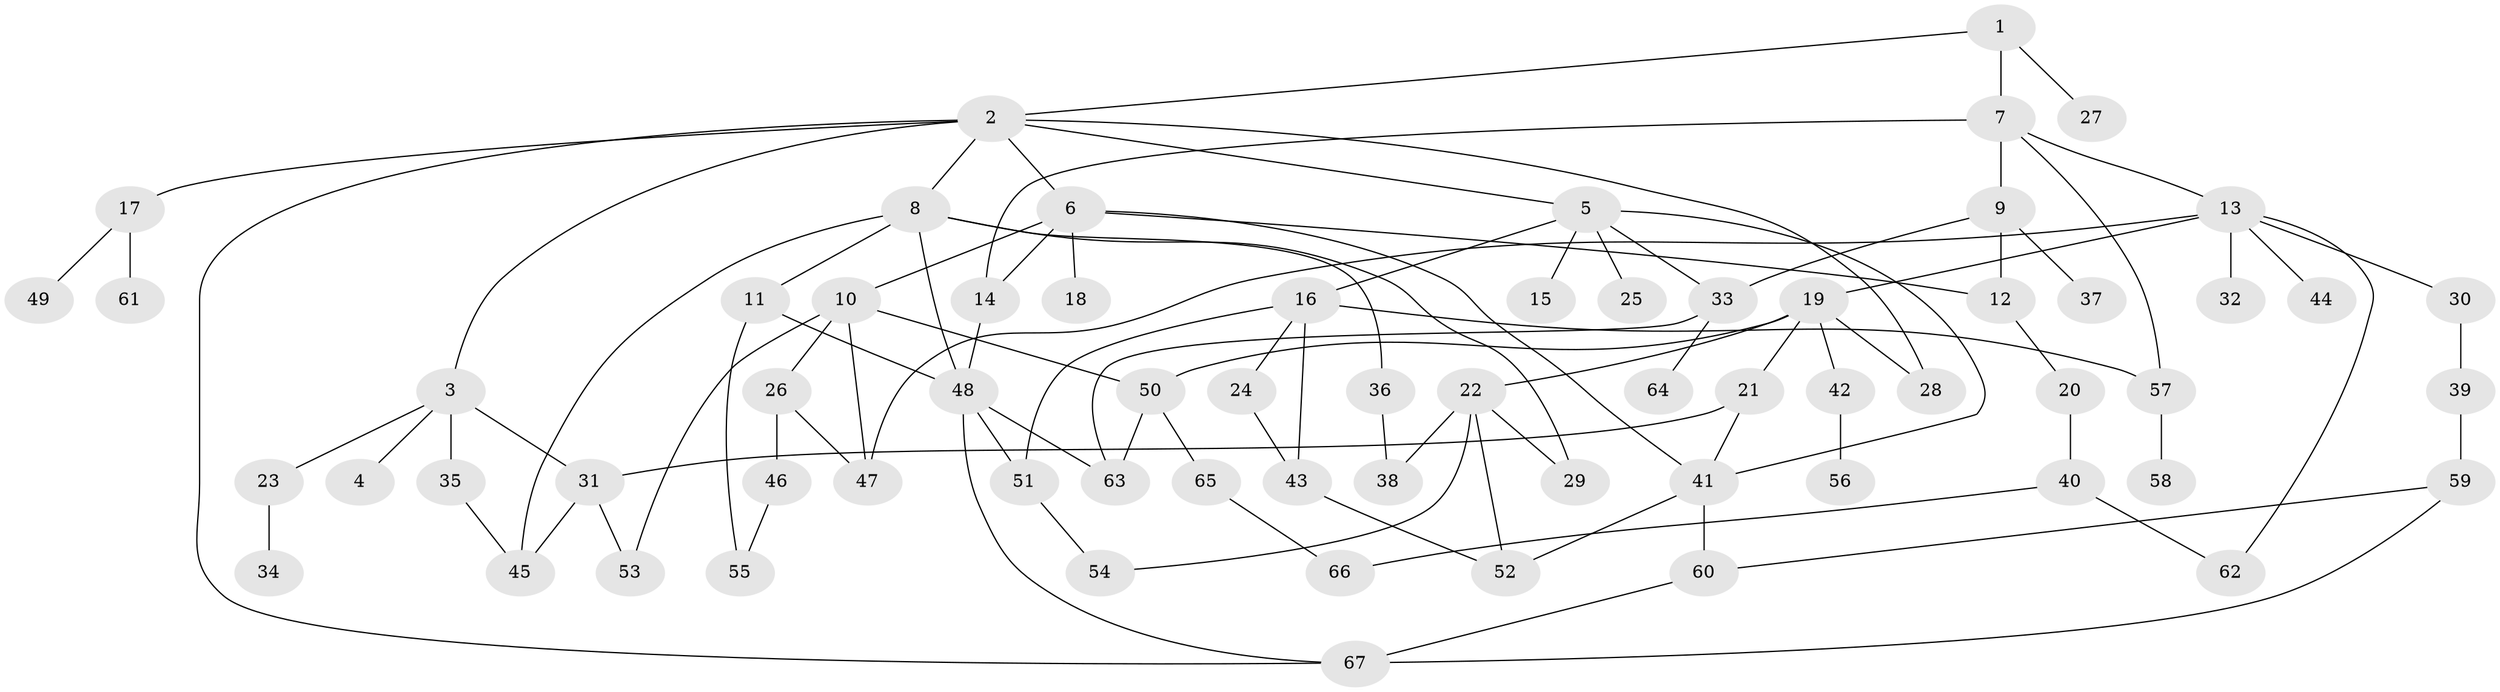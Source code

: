 // coarse degree distribution, {2: 0.2826086956521739, 9: 0.06521739130434782, 5: 0.10869565217391304, 1: 0.2391304347826087, 8: 0.021739130434782608, 6: 0.043478260869565216, 3: 0.17391304347826086, 7: 0.021739130434782608, 4: 0.043478260869565216}
// Generated by graph-tools (version 1.1) at 2025/41/03/06/25 10:41:28]
// undirected, 67 vertices, 98 edges
graph export_dot {
graph [start="1"]
  node [color=gray90,style=filled];
  1;
  2;
  3;
  4;
  5;
  6;
  7;
  8;
  9;
  10;
  11;
  12;
  13;
  14;
  15;
  16;
  17;
  18;
  19;
  20;
  21;
  22;
  23;
  24;
  25;
  26;
  27;
  28;
  29;
  30;
  31;
  32;
  33;
  34;
  35;
  36;
  37;
  38;
  39;
  40;
  41;
  42;
  43;
  44;
  45;
  46;
  47;
  48;
  49;
  50;
  51;
  52;
  53;
  54;
  55;
  56;
  57;
  58;
  59;
  60;
  61;
  62;
  63;
  64;
  65;
  66;
  67;
  1 -- 2;
  1 -- 7;
  1 -- 27;
  2 -- 3;
  2 -- 5;
  2 -- 6;
  2 -- 8;
  2 -- 17;
  2 -- 28;
  2 -- 67;
  3 -- 4;
  3 -- 23;
  3 -- 31;
  3 -- 35;
  5 -- 15;
  5 -- 16;
  5 -- 25;
  5 -- 41;
  5 -- 33;
  6 -- 10;
  6 -- 18;
  6 -- 12;
  6 -- 41;
  6 -- 14;
  7 -- 9;
  7 -- 13;
  7 -- 14;
  7 -- 57;
  8 -- 11;
  8 -- 36;
  8 -- 48;
  8 -- 29;
  8 -- 45;
  9 -- 12;
  9 -- 33;
  9 -- 37;
  10 -- 26;
  10 -- 47;
  10 -- 50;
  10 -- 53;
  11 -- 55;
  11 -- 48;
  12 -- 20;
  13 -- 19;
  13 -- 30;
  13 -- 32;
  13 -- 44;
  13 -- 62;
  13 -- 47;
  14 -- 48;
  16 -- 24;
  16 -- 43;
  16 -- 51;
  16 -- 57;
  17 -- 49;
  17 -- 61;
  19 -- 21;
  19 -- 22;
  19 -- 42;
  19 -- 50;
  19 -- 28;
  20 -- 40;
  21 -- 31;
  21 -- 41;
  22 -- 29;
  22 -- 52;
  22 -- 54;
  22 -- 38;
  23 -- 34;
  24 -- 43;
  26 -- 46;
  26 -- 47;
  30 -- 39;
  31 -- 45;
  31 -- 53;
  33 -- 64;
  33 -- 63;
  35 -- 45;
  36 -- 38;
  39 -- 59;
  40 -- 66;
  40 -- 62;
  41 -- 60;
  41 -- 52;
  42 -- 56;
  43 -- 52;
  46 -- 55;
  48 -- 51;
  48 -- 63;
  48 -- 67;
  50 -- 63;
  50 -- 65;
  51 -- 54;
  57 -- 58;
  59 -- 60;
  59 -- 67;
  60 -- 67;
  65 -- 66;
}
